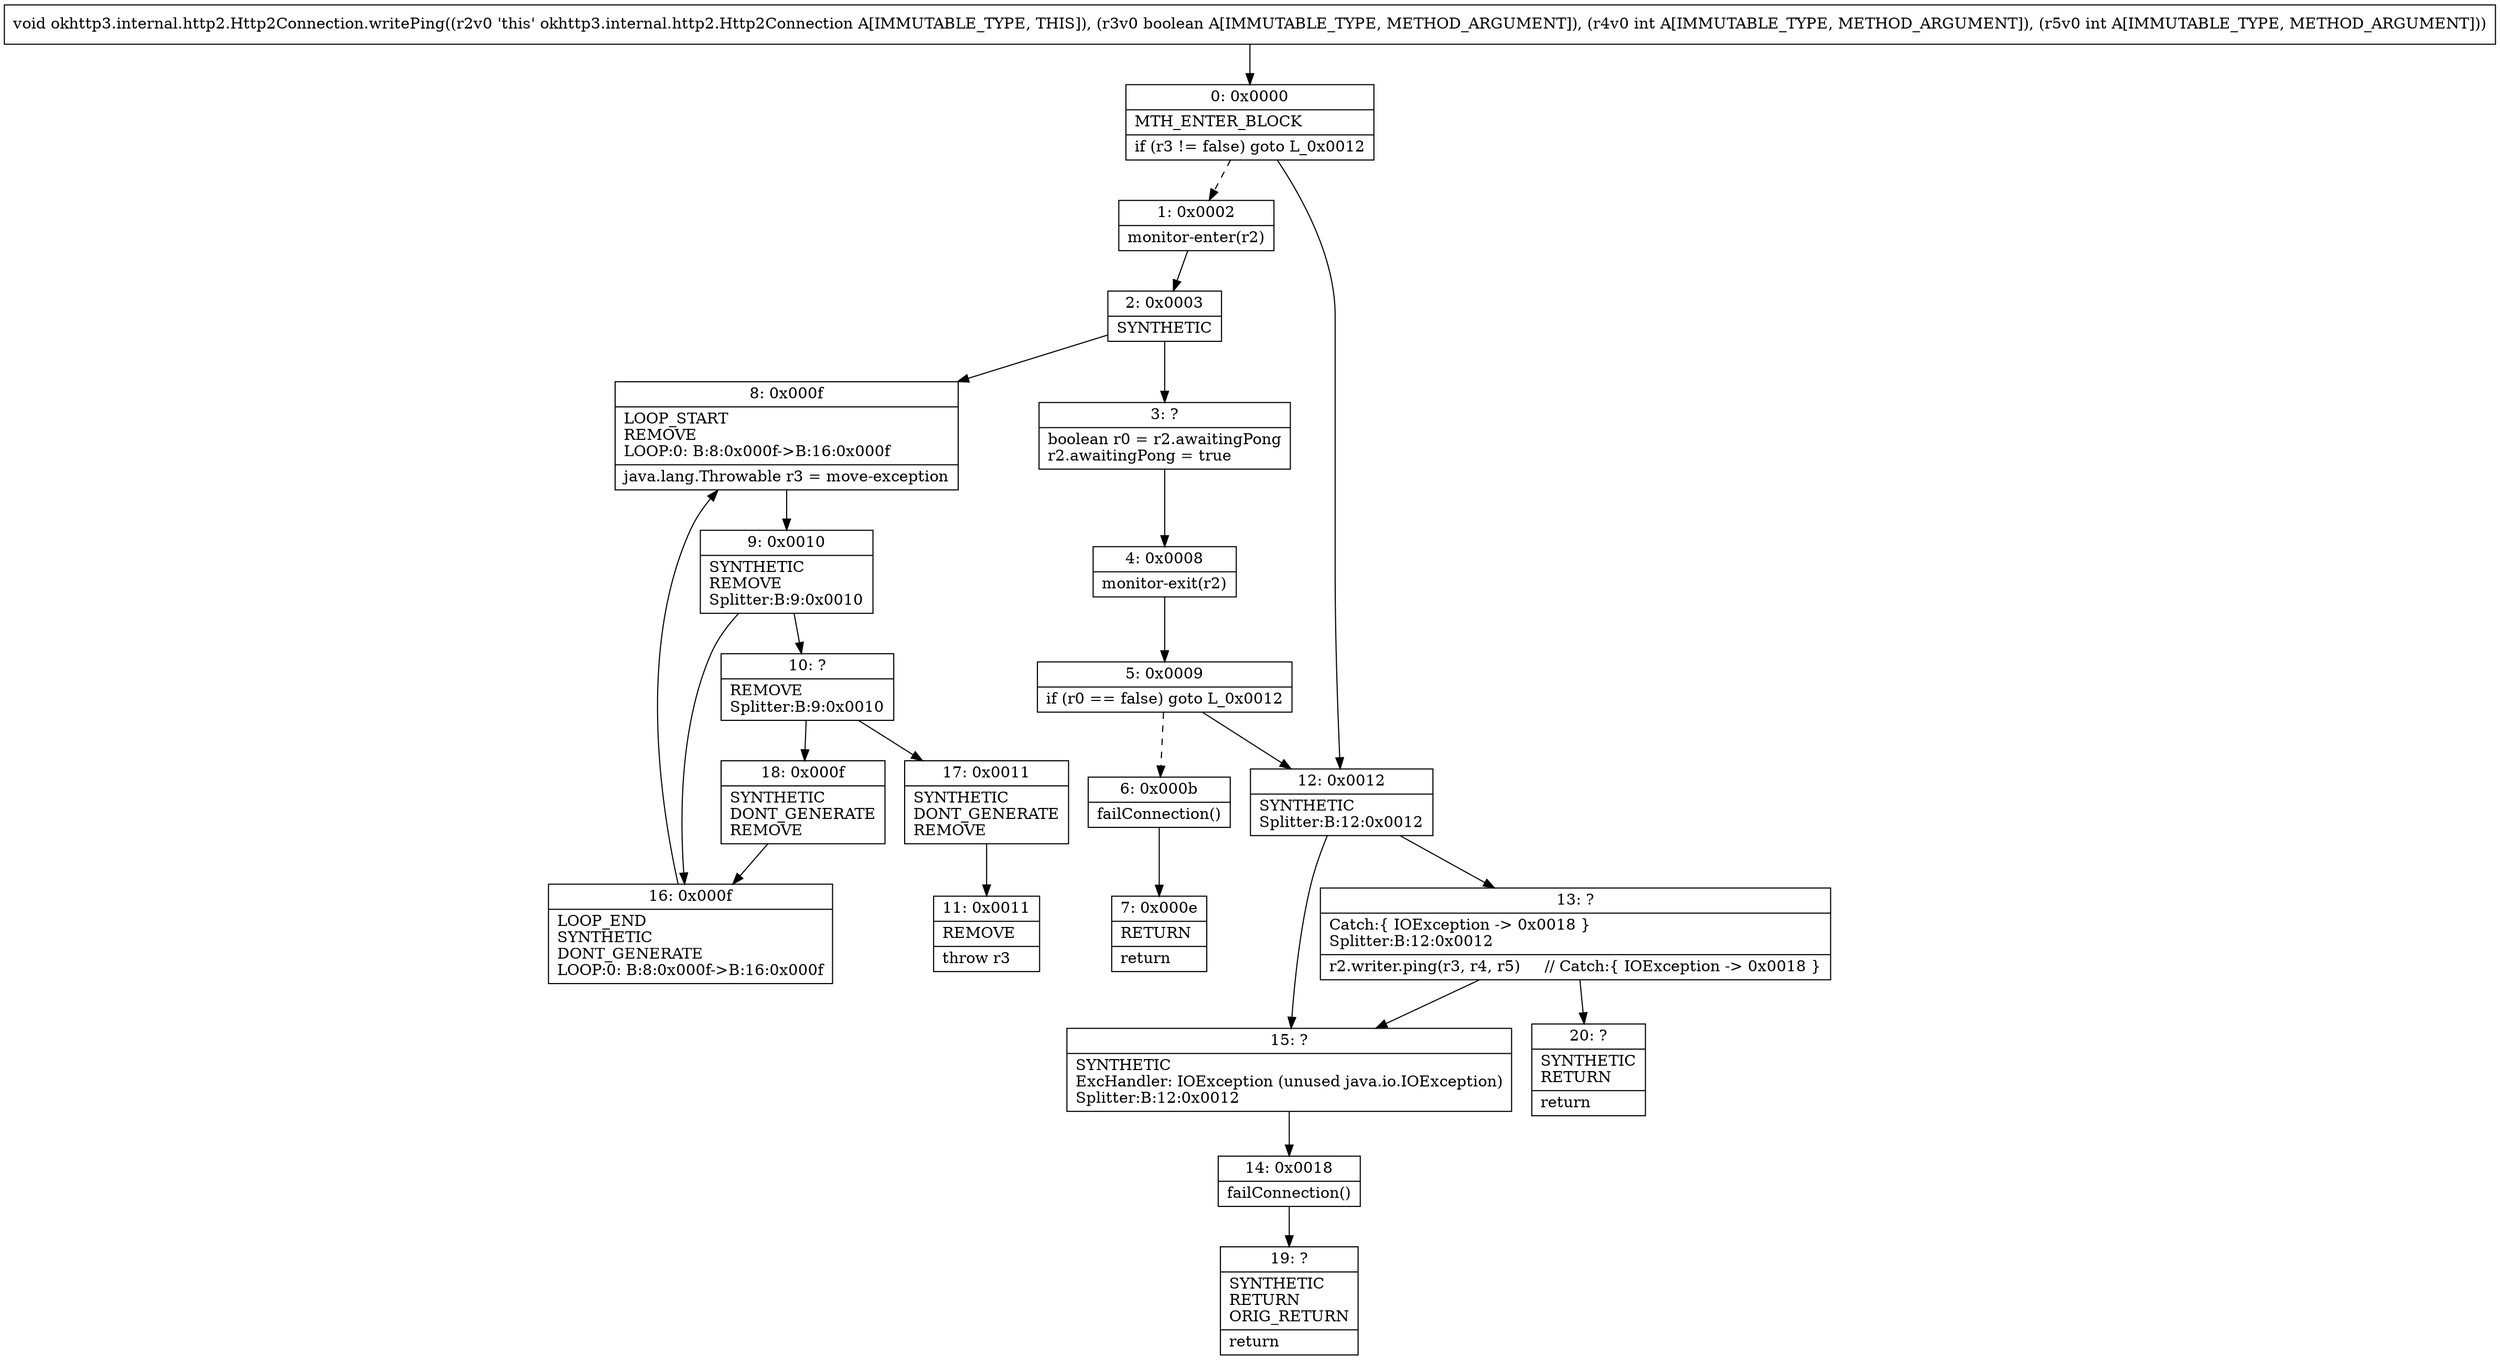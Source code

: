 digraph "CFG forokhttp3.internal.http2.Http2Connection.writePing(ZII)V" {
Node_0 [shape=record,label="{0\:\ 0x0000|MTH_ENTER_BLOCK\l|if (r3 != false) goto L_0x0012\l}"];
Node_1 [shape=record,label="{1\:\ 0x0002|monitor\-enter(r2)\l}"];
Node_2 [shape=record,label="{2\:\ 0x0003|SYNTHETIC\l}"];
Node_3 [shape=record,label="{3\:\ ?|boolean r0 = r2.awaitingPong\lr2.awaitingPong = true\l}"];
Node_4 [shape=record,label="{4\:\ 0x0008|monitor\-exit(r2)\l}"];
Node_5 [shape=record,label="{5\:\ 0x0009|if (r0 == false) goto L_0x0012\l}"];
Node_6 [shape=record,label="{6\:\ 0x000b|failConnection()\l}"];
Node_7 [shape=record,label="{7\:\ 0x000e|RETURN\l|return\l}"];
Node_8 [shape=record,label="{8\:\ 0x000f|LOOP_START\lREMOVE\lLOOP:0: B:8:0x000f\-\>B:16:0x000f\l|java.lang.Throwable r3 = move\-exception\l}"];
Node_9 [shape=record,label="{9\:\ 0x0010|SYNTHETIC\lREMOVE\lSplitter:B:9:0x0010\l}"];
Node_10 [shape=record,label="{10\:\ ?|REMOVE\lSplitter:B:9:0x0010\l}"];
Node_11 [shape=record,label="{11\:\ 0x0011|REMOVE\l|throw r3\l}"];
Node_12 [shape=record,label="{12\:\ 0x0012|SYNTHETIC\lSplitter:B:12:0x0012\l}"];
Node_13 [shape=record,label="{13\:\ ?|Catch:\{ IOException \-\> 0x0018 \}\lSplitter:B:12:0x0012\l|r2.writer.ping(r3, r4, r5)     \/\/ Catch:\{ IOException \-\> 0x0018 \}\l}"];
Node_14 [shape=record,label="{14\:\ 0x0018|failConnection()\l}"];
Node_15 [shape=record,label="{15\:\ ?|SYNTHETIC\lExcHandler: IOException (unused java.io.IOException)\lSplitter:B:12:0x0012\l}"];
Node_16 [shape=record,label="{16\:\ 0x000f|LOOP_END\lSYNTHETIC\lDONT_GENERATE\lLOOP:0: B:8:0x000f\-\>B:16:0x000f\l}"];
Node_17 [shape=record,label="{17\:\ 0x0011|SYNTHETIC\lDONT_GENERATE\lREMOVE\l}"];
Node_18 [shape=record,label="{18\:\ 0x000f|SYNTHETIC\lDONT_GENERATE\lREMOVE\l}"];
Node_19 [shape=record,label="{19\:\ ?|SYNTHETIC\lRETURN\lORIG_RETURN\l|return\l}"];
Node_20 [shape=record,label="{20\:\ ?|SYNTHETIC\lRETURN\l|return\l}"];
MethodNode[shape=record,label="{void okhttp3.internal.http2.Http2Connection.writePing((r2v0 'this' okhttp3.internal.http2.Http2Connection A[IMMUTABLE_TYPE, THIS]), (r3v0 boolean A[IMMUTABLE_TYPE, METHOD_ARGUMENT]), (r4v0 int A[IMMUTABLE_TYPE, METHOD_ARGUMENT]), (r5v0 int A[IMMUTABLE_TYPE, METHOD_ARGUMENT])) }"];
MethodNode -> Node_0;
Node_0 -> Node_1[style=dashed];
Node_0 -> Node_12;
Node_1 -> Node_2;
Node_2 -> Node_3;
Node_2 -> Node_8;
Node_3 -> Node_4;
Node_4 -> Node_5;
Node_5 -> Node_6[style=dashed];
Node_5 -> Node_12;
Node_6 -> Node_7;
Node_8 -> Node_9;
Node_9 -> Node_10;
Node_9 -> Node_16;
Node_10 -> Node_17;
Node_10 -> Node_18;
Node_12 -> Node_13;
Node_12 -> Node_15;
Node_13 -> Node_15;
Node_13 -> Node_20;
Node_14 -> Node_19;
Node_15 -> Node_14;
Node_16 -> Node_8;
Node_17 -> Node_11;
Node_18 -> Node_16;
}

